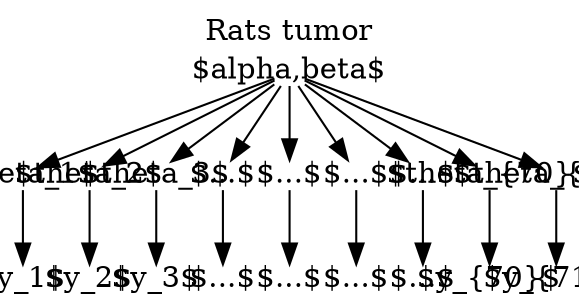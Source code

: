 digraph G {rankdir=TB; compound=true; newrank=true; labelloc="t";           label="Rats tumor";           /* general properties*/           node [margin=0, fixedsize=true, shape=plaintext,                 height=0.2, width=0.2, lblstyle="font=\small"];           hyperpar -> theta_1; hyperpar -> theta_2; hyperpar -> theta_3;           hyperpar -> theta_4; hyperpar -> theta_5; hyperpar -> theta_6;           hyperpar -> theta_7; hyperpar -> theta_8; hyperpar -> theta_9;           theta_1 -> y_1; theta_2 -> y_2; theta_3 -> y_3; theta_4 -> y_4;           theta_5 -> y_5; theta_6 -> y_6; theta_7 -> y_7; theta_8 -> y_8;           theta_9 -> y_9;           /* nodes */           hyperpar [label = "$alpha,beta$"];           theta_1 [label = "$theta_1$"];           theta_2 [label = "$theta_2$"];           theta_3 [label = "$theta_3$"];           theta_4 [label = "$...$"];           theta_5 [label = "$...$"];           theta_6 [label = "$...$"];           theta_7 [label = "$...$"];           theta_8 [label = "$theta_{70}$"];           theta_9 [label = "$theta_{71}$"];           y_1 [label = "$y_1$"];           y_2 [label = "$y_2$"];           y_3 [label = "$y_3$"];           y_4 [label = "$...$"];           y_5 [label = "$...$"];           y_6 [label = "$...$"];           y_7 [label = "$...$"];           y_8 [label = "$y_{70}$"];           y_9 [label = "$y_{71}$"];           }
